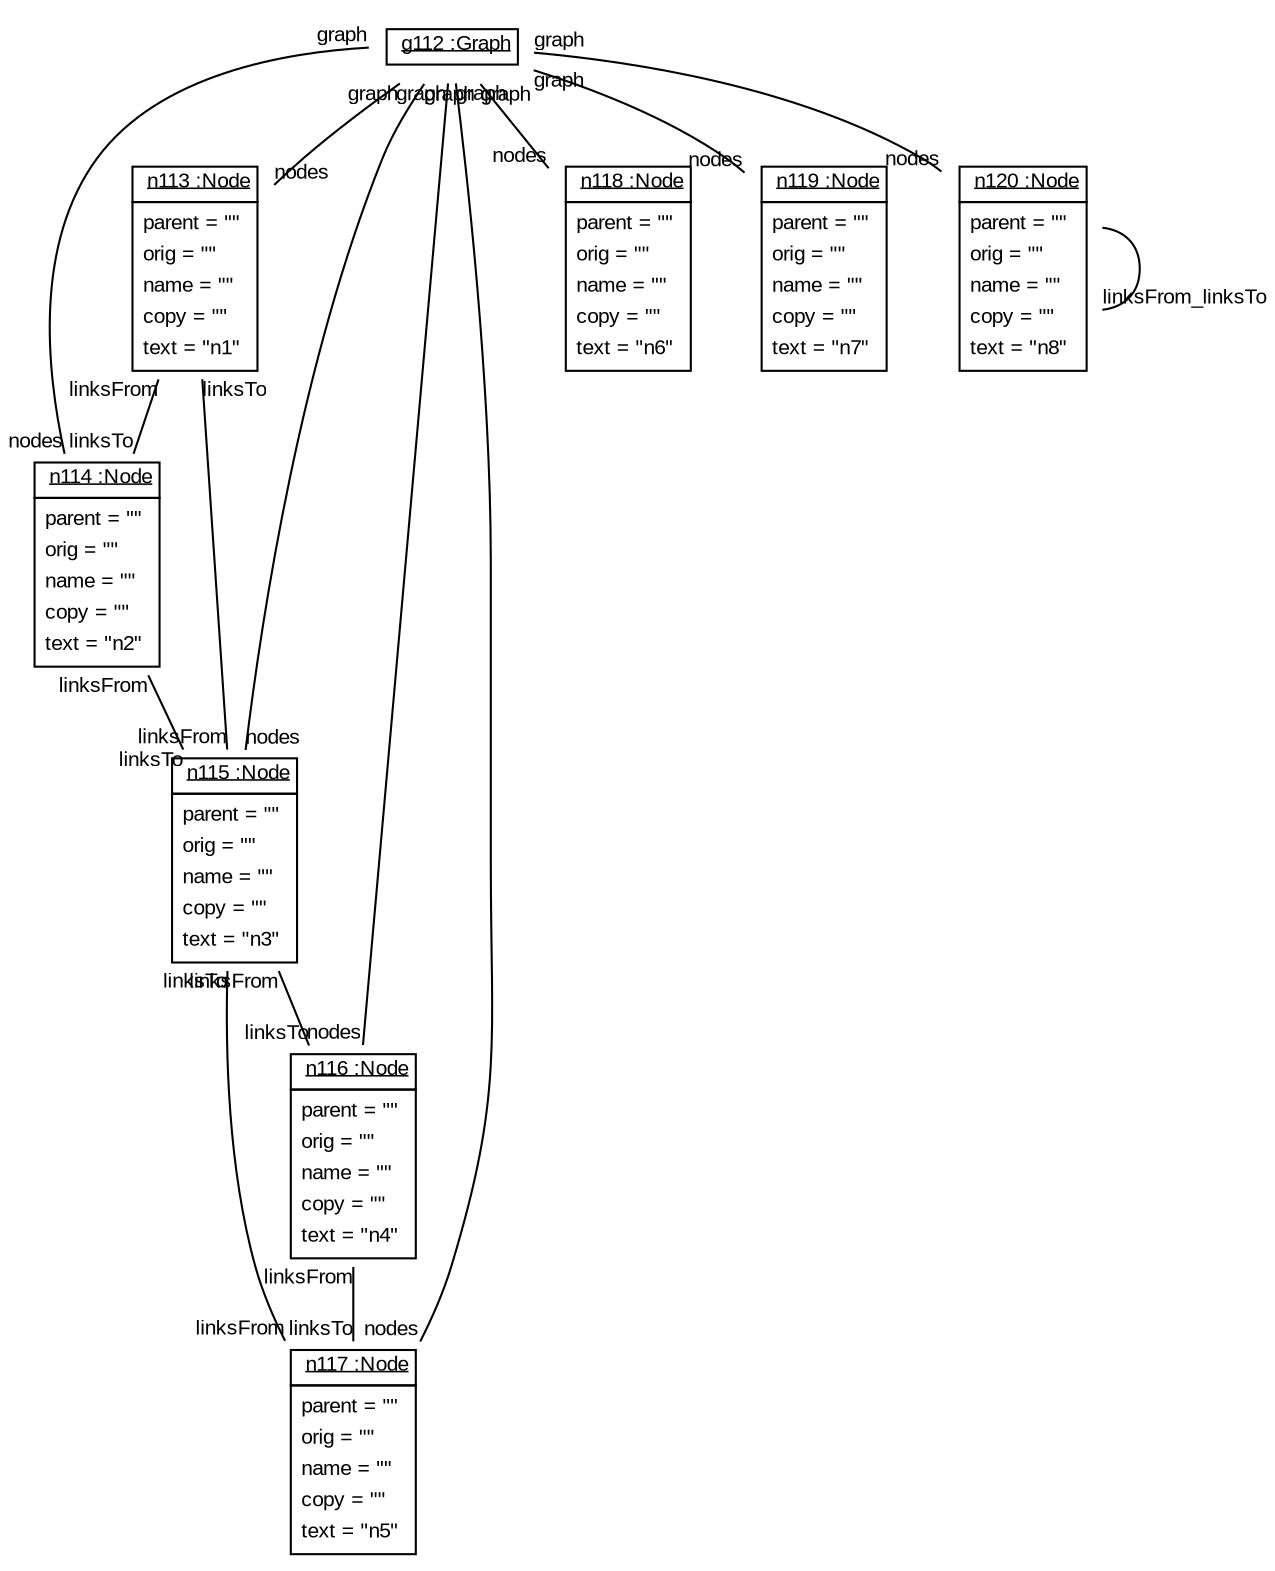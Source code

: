 graph ObjectDiagram {
   node [shape = none, fontsize = 10, fontname = "Arial"];
   edge [fontsize = 10, fontname = "Arial"];
   compound=true;

g112 [label=<<table border='0' cellborder='1' cellspacing='0'> <tr> <td href="../examples/org/sdmlib/examples/helloworld/model/Graph.java"> <u>g112 :Graph</u></td></tr></table>>];
n113 [label=<<table border='0' cellborder='1' cellspacing='0'> <tr> <td href="../examples/org/sdmlib/examples/helloworld/model/Node.java"> <u>n113 :Node</u></td></tr><tr><td><table border='0' cellborder='0' cellspacing='0'><tr><td align='left'>parent = ""</td></tr><tr><td align='left'>orig = ""</td></tr><tr><td align='left'>name = ""</td></tr><tr><td align='left'>copy = ""</td></tr><tr><td align='left'>text = "n1"</td></tr></table></td></tr></table>>];
n114 [label=<<table border='0' cellborder='1' cellspacing='0'> <tr> <td href="../examples/org/sdmlib/examples/helloworld/model/Node.java"> <u>n114 :Node</u></td></tr><tr><td><table border='0' cellborder='0' cellspacing='0'><tr><td align='left'>parent = ""</td></tr><tr><td align='left'>orig = ""</td></tr><tr><td align='left'>name = ""</td></tr><tr><td align='left'>copy = ""</td></tr><tr><td align='left'>text = "n2"</td></tr></table></td></tr></table>>];
n115 [label=<<table border='0' cellborder='1' cellspacing='0'> <tr> <td href="../examples/org/sdmlib/examples/helloworld/model/Node.java"> <u>n115 :Node</u></td></tr><tr><td><table border='0' cellborder='0' cellspacing='0'><tr><td align='left'>parent = ""</td></tr><tr><td align='left'>orig = ""</td></tr><tr><td align='left'>name = ""</td></tr><tr><td align='left'>copy = ""</td></tr><tr><td align='left'>text = "n3"</td></tr></table></td></tr></table>>];
n116 [label=<<table border='0' cellborder='1' cellspacing='0'> <tr> <td href="../examples/org/sdmlib/examples/helloworld/model/Node.java"> <u>n116 :Node</u></td></tr><tr><td><table border='0' cellborder='0' cellspacing='0'><tr><td align='left'>parent = ""</td></tr><tr><td align='left'>orig = ""</td></tr><tr><td align='left'>name = ""</td></tr><tr><td align='left'>copy = ""</td></tr><tr><td align='left'>text = "n4"</td></tr></table></td></tr></table>>];
n117 [label=<<table border='0' cellborder='1' cellspacing='0'> <tr> <td href="../examples/org/sdmlib/examples/helloworld/model/Node.java"> <u>n117 :Node</u></td></tr><tr><td><table border='0' cellborder='0' cellspacing='0'><tr><td align='left'>parent = ""</td></tr><tr><td align='left'>orig = ""</td></tr><tr><td align='left'>name = ""</td></tr><tr><td align='left'>copy = ""</td></tr><tr><td align='left'>text = "n5"</td></tr></table></td></tr></table>>];
n118 [label=<<table border='0' cellborder='1' cellspacing='0'> <tr> <td href="../examples/org/sdmlib/examples/helloworld/model/Node.java"> <u>n118 :Node</u></td></tr><tr><td><table border='0' cellborder='0' cellspacing='0'><tr><td align='left'>parent = ""</td></tr><tr><td align='left'>orig = ""</td></tr><tr><td align='left'>name = ""</td></tr><tr><td align='left'>copy = ""</td></tr><tr><td align='left'>text = "n6"</td></tr></table></td></tr></table>>];
n119 [label=<<table border='0' cellborder='1' cellspacing='0'> <tr> <td href="../examples/org/sdmlib/examples/helloworld/model/Node.java"> <u>n119 :Node</u></td></tr><tr><td><table border='0' cellborder='0' cellspacing='0'><tr><td align='left'>parent = ""</td></tr><tr><td align='left'>orig = ""</td></tr><tr><td align='left'>name = ""</td></tr><tr><td align='left'>copy = ""</td></tr><tr><td align='left'>text = "n7"</td></tr></table></td></tr></table>>];
n120 [label=<<table border='0' cellborder='1' cellspacing='0'> <tr> <td href="../examples/org/sdmlib/examples/helloworld/model/Node.java"> <u>n120 :Node</u></td></tr><tr><td><table border='0' cellborder='0' cellspacing='0'><tr><td align='left'>parent = ""</td></tr><tr><td align='left'>orig = ""</td></tr><tr><td align='left'>name = ""</td></tr><tr><td align='left'>copy = ""</td></tr><tr><td align='left'>text = "n8"</td></tr></table></td></tr></table>>];

g112 -- n113 [headlabel = "nodes" taillabel = "graph"];
g112 -- n114 [headlabel = "nodes" taillabel = "graph"];
g112 -- n115 [headlabel = "nodes" taillabel = "graph"];
g112 -- n116 [headlabel = "nodes" taillabel = "graph"];
g112 -- n117 [headlabel = "nodes" taillabel = "graph"];
g112 -- n118 [headlabel = "nodes" taillabel = "graph"];
g112 -- n119 [headlabel = "nodes" taillabel = "graph"];
g112 -- n120 [headlabel = "nodes" taillabel = "graph"];
n113 -- n115 [headlabel = "linksFrom" taillabel = "linksTo"];
n113 -- n114 [headlabel = "linksTo" taillabel = "linksFrom"];
n114 -- n115 [headlabel = "linksTo" taillabel = "linksFrom"];
n115 -- n117 [headlabel = "linksFrom" taillabel = "linksTo"];
n115 -- n116 [headlabel = "linksTo" taillabel = "linksFrom"];
n116 -- n117 [headlabel = "linksTo" taillabel = "linksFrom"];
n120 -- n120 [headlabel = "linksFrom_linksTo" taillabel = ""];
}
